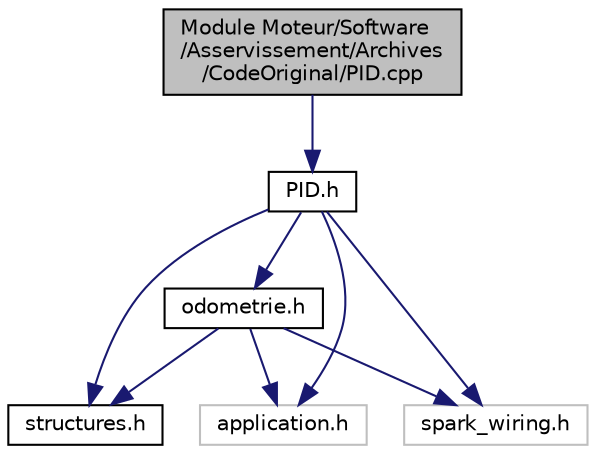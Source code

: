 digraph "Module Moteur/Software/Asservissement/Archives/CodeOriginal/PID.cpp"
{
  edge [fontname="Helvetica",fontsize="10",labelfontname="Helvetica",labelfontsize="10"];
  node [fontname="Helvetica",fontsize="10",shape=record];
  Node1 [label="Module Moteur/Software\l/Asservissement/Archives\l/CodeOriginal/PID.cpp",height=0.2,width=0.4,color="black", fillcolor="grey75", style="filled" fontcolor="black"];
  Node1 -> Node2 [color="midnightblue",fontsize="10",style="solid",fontname="Helvetica"];
  Node2 [label="PID.h",height=0.2,width=0.4,color="black", fillcolor="white", style="filled",URL="$_code_original_2_p_i_d_8h.html"];
  Node2 -> Node3 [color="midnightblue",fontsize="10",style="solid",fontname="Helvetica"];
  Node3 [label="structures.h",height=0.2,width=0.4,color="black", fillcolor="white", style="filled",URL="$_code_original_2structures_8h.html"];
  Node2 -> Node4 [color="midnightblue",fontsize="10",style="solid",fontname="Helvetica"];
  Node4 [label="odometrie.h",height=0.2,width=0.4,color="black", fillcolor="white", style="filled",URL="$_code_original_2odometrie_8h.html"];
  Node4 -> Node3 [color="midnightblue",fontsize="10",style="solid",fontname="Helvetica"];
  Node4 -> Node5 [color="midnightblue",fontsize="10",style="solid",fontname="Helvetica"];
  Node5 [label="application.h",height=0.2,width=0.4,color="grey75", fillcolor="white", style="filled"];
  Node4 -> Node6 [color="midnightblue",fontsize="10",style="solid",fontname="Helvetica"];
  Node6 [label="spark_wiring.h",height=0.2,width=0.4,color="grey75", fillcolor="white", style="filled"];
  Node2 -> Node6 [color="midnightblue",fontsize="10",style="solid",fontname="Helvetica"];
  Node2 -> Node5 [color="midnightblue",fontsize="10",style="solid",fontname="Helvetica"];
}
